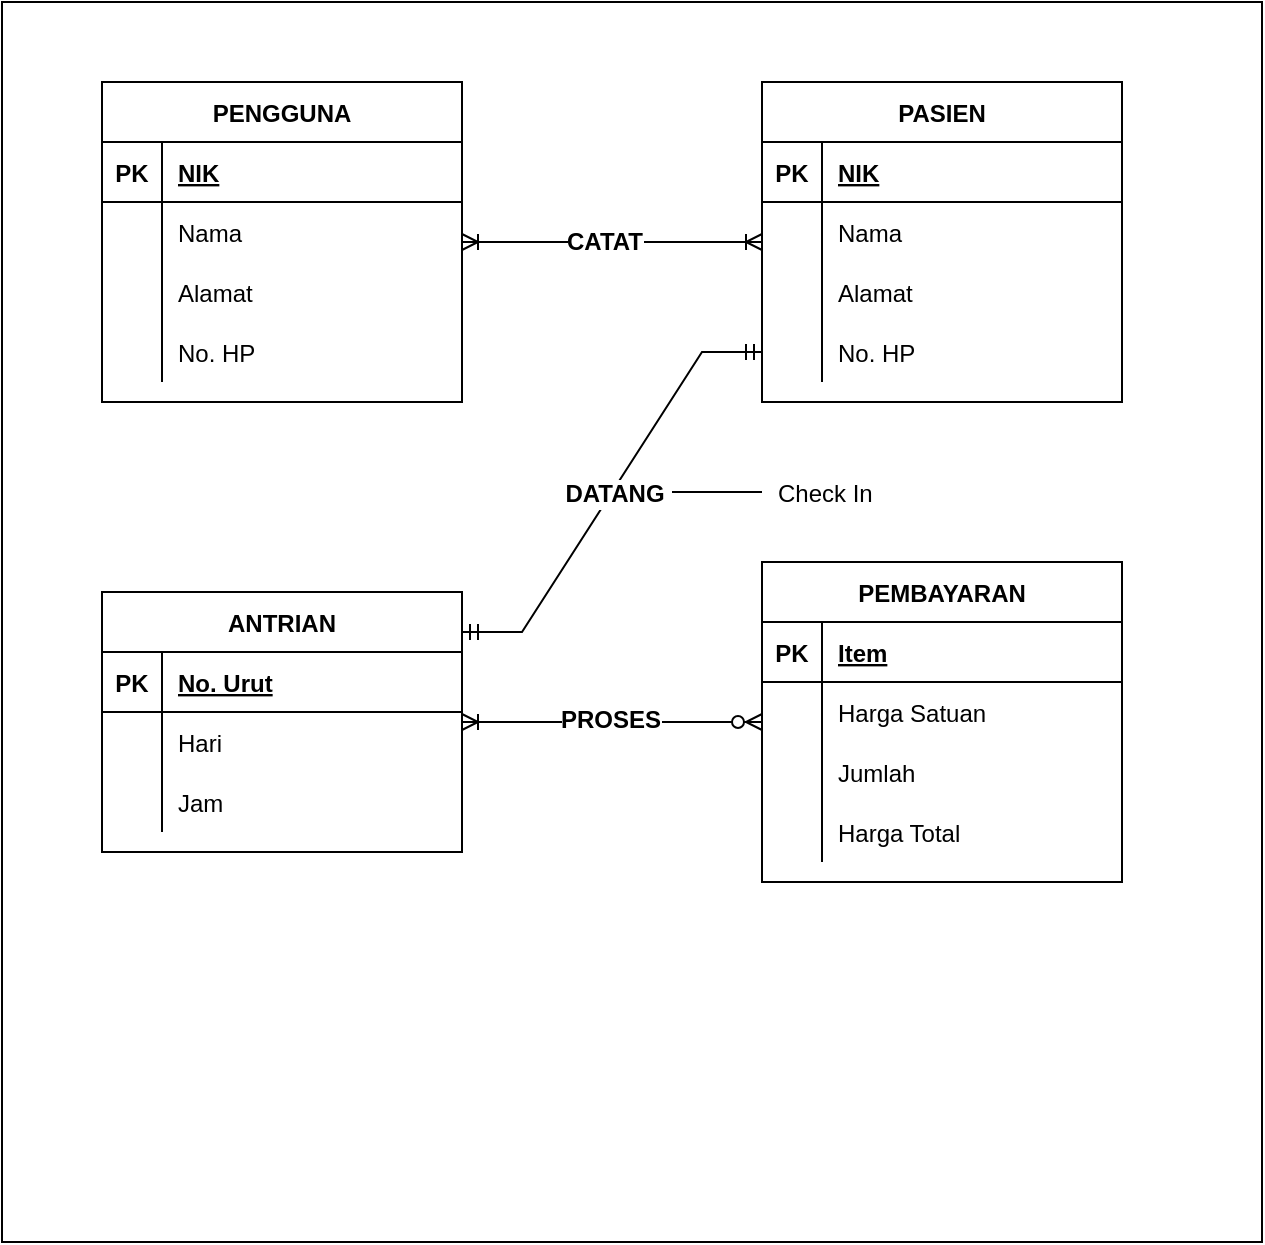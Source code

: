 <mxfile version="17.0.0" type="github"><diagram id="R2lEEEUBdFMjLlhIrx00" name="Page-1"><mxGraphModel dx="949" dy="452" grid="1" gridSize="10" guides="1" tooltips="1" connect="1" arrows="1" fold="1" page="1" pageScale="1" pageWidth="850" pageHeight="1100" math="0" shadow="0" extFonts="Permanent Marker^https://fonts.googleapis.com/css?family=Permanent+Marker"><root><mxCell id="0"/><mxCell id="1" parent="0"/><mxCell id="XrKc1AkAqgyJ-W4yPS0c-102" value="" style="rounded=0;whiteSpace=wrap;html=1;fontSize=12;" vertex="1" parent="1"><mxGeometry x="90" y="120" width="630" height="620" as="geometry"/></mxCell><mxCell id="XrKc1AkAqgyJ-W4yPS0c-9" value="PENGGUNA" style="shape=table;startSize=30;container=1;collapsible=1;childLayout=tableLayout;fixedRows=1;rowLines=0;fontStyle=1;align=center;resizeLast=1;" vertex="1" parent="1"><mxGeometry x="140" y="160" width="180" height="160" as="geometry"/></mxCell><mxCell id="XrKc1AkAqgyJ-W4yPS0c-10" value="" style="shape=tableRow;horizontal=0;startSize=0;swimlaneHead=0;swimlaneBody=0;fillColor=none;collapsible=0;dropTarget=0;points=[[0,0.5],[1,0.5]];portConstraint=eastwest;top=0;left=0;right=0;bottom=1;" vertex="1" parent="XrKc1AkAqgyJ-W4yPS0c-9"><mxGeometry y="30" width="180" height="30" as="geometry"/></mxCell><mxCell id="XrKc1AkAqgyJ-W4yPS0c-11" value="PK" style="shape=partialRectangle;connectable=0;fillColor=none;top=0;left=0;bottom=0;right=0;fontStyle=1;overflow=hidden;" vertex="1" parent="XrKc1AkAqgyJ-W4yPS0c-10"><mxGeometry width="30" height="30" as="geometry"><mxRectangle width="30" height="30" as="alternateBounds"/></mxGeometry></mxCell><mxCell id="XrKc1AkAqgyJ-W4yPS0c-12" value="NIK" style="shape=partialRectangle;connectable=0;fillColor=none;top=0;left=0;bottom=0;right=0;align=left;spacingLeft=6;fontStyle=5;overflow=hidden;" vertex="1" parent="XrKc1AkAqgyJ-W4yPS0c-10"><mxGeometry x="30" width="150" height="30" as="geometry"><mxRectangle width="150" height="30" as="alternateBounds"/></mxGeometry></mxCell><mxCell id="XrKc1AkAqgyJ-W4yPS0c-13" value="" style="shape=tableRow;horizontal=0;startSize=0;swimlaneHead=0;swimlaneBody=0;fillColor=none;collapsible=0;dropTarget=0;points=[[0,0.5],[1,0.5]];portConstraint=eastwest;top=0;left=0;right=0;bottom=0;" vertex="1" parent="XrKc1AkAqgyJ-W4yPS0c-9"><mxGeometry y="60" width="180" height="30" as="geometry"/></mxCell><mxCell id="XrKc1AkAqgyJ-W4yPS0c-14" value="" style="shape=partialRectangle;connectable=0;fillColor=none;top=0;left=0;bottom=0;right=0;editable=1;overflow=hidden;" vertex="1" parent="XrKc1AkAqgyJ-W4yPS0c-13"><mxGeometry width="30" height="30" as="geometry"><mxRectangle width="30" height="30" as="alternateBounds"/></mxGeometry></mxCell><mxCell id="XrKc1AkAqgyJ-W4yPS0c-15" value="Nama" style="shape=partialRectangle;connectable=0;fillColor=none;top=0;left=0;bottom=0;right=0;align=left;spacingLeft=6;overflow=hidden;" vertex="1" parent="XrKc1AkAqgyJ-W4yPS0c-13"><mxGeometry x="30" width="150" height="30" as="geometry"><mxRectangle width="150" height="30" as="alternateBounds"/></mxGeometry></mxCell><mxCell id="XrKc1AkAqgyJ-W4yPS0c-16" value="" style="shape=tableRow;horizontal=0;startSize=0;swimlaneHead=0;swimlaneBody=0;fillColor=none;collapsible=0;dropTarget=0;points=[[0,0.5],[1,0.5]];portConstraint=eastwest;top=0;left=0;right=0;bottom=0;" vertex="1" parent="XrKc1AkAqgyJ-W4yPS0c-9"><mxGeometry y="90" width="180" height="30" as="geometry"/></mxCell><mxCell id="XrKc1AkAqgyJ-W4yPS0c-17" value="" style="shape=partialRectangle;connectable=0;fillColor=none;top=0;left=0;bottom=0;right=0;editable=1;overflow=hidden;" vertex="1" parent="XrKc1AkAqgyJ-W4yPS0c-16"><mxGeometry width="30" height="30" as="geometry"><mxRectangle width="30" height="30" as="alternateBounds"/></mxGeometry></mxCell><mxCell id="XrKc1AkAqgyJ-W4yPS0c-18" value="Alamat" style="shape=partialRectangle;connectable=0;fillColor=none;top=0;left=0;bottom=0;right=0;align=left;spacingLeft=6;overflow=hidden;" vertex="1" parent="XrKc1AkAqgyJ-W4yPS0c-16"><mxGeometry x="30" width="150" height="30" as="geometry"><mxRectangle width="150" height="30" as="alternateBounds"/></mxGeometry></mxCell><mxCell id="XrKc1AkAqgyJ-W4yPS0c-19" value="" style="shape=tableRow;horizontal=0;startSize=0;swimlaneHead=0;swimlaneBody=0;fillColor=none;collapsible=0;dropTarget=0;points=[[0,0.5],[1,0.5]];portConstraint=eastwest;top=0;left=0;right=0;bottom=0;" vertex="1" parent="XrKc1AkAqgyJ-W4yPS0c-9"><mxGeometry y="120" width="180" height="30" as="geometry"/></mxCell><mxCell id="XrKc1AkAqgyJ-W4yPS0c-20" value="" style="shape=partialRectangle;connectable=0;fillColor=none;top=0;left=0;bottom=0;right=0;editable=1;overflow=hidden;" vertex="1" parent="XrKc1AkAqgyJ-W4yPS0c-19"><mxGeometry width="30" height="30" as="geometry"><mxRectangle width="30" height="30" as="alternateBounds"/></mxGeometry></mxCell><mxCell id="XrKc1AkAqgyJ-W4yPS0c-21" value="No. HP" style="shape=partialRectangle;connectable=0;fillColor=none;top=0;left=0;bottom=0;right=0;align=left;spacingLeft=6;overflow=hidden;" vertex="1" parent="XrKc1AkAqgyJ-W4yPS0c-19"><mxGeometry x="30" width="150" height="30" as="geometry"><mxRectangle width="150" height="30" as="alternateBounds"/></mxGeometry></mxCell><mxCell id="XrKc1AkAqgyJ-W4yPS0c-22" value="PASIEN" style="shape=table;startSize=30;container=1;collapsible=1;childLayout=tableLayout;fixedRows=1;rowLines=0;fontStyle=1;align=center;resizeLast=1;" vertex="1" parent="1"><mxGeometry x="470" y="160" width="180" height="160" as="geometry"/></mxCell><mxCell id="XrKc1AkAqgyJ-W4yPS0c-23" value="" style="shape=tableRow;horizontal=0;startSize=0;swimlaneHead=0;swimlaneBody=0;fillColor=none;collapsible=0;dropTarget=0;points=[[0,0.5],[1,0.5]];portConstraint=eastwest;top=0;left=0;right=0;bottom=1;" vertex="1" parent="XrKc1AkAqgyJ-W4yPS0c-22"><mxGeometry y="30" width="180" height="30" as="geometry"/></mxCell><mxCell id="XrKc1AkAqgyJ-W4yPS0c-24" value="PK" style="shape=partialRectangle;connectable=0;fillColor=none;top=0;left=0;bottom=0;right=0;fontStyle=1;overflow=hidden;" vertex="1" parent="XrKc1AkAqgyJ-W4yPS0c-23"><mxGeometry width="30" height="30" as="geometry"><mxRectangle width="30" height="30" as="alternateBounds"/></mxGeometry></mxCell><mxCell id="XrKc1AkAqgyJ-W4yPS0c-25" value="NIK" style="shape=partialRectangle;connectable=0;fillColor=none;top=0;left=0;bottom=0;right=0;align=left;spacingLeft=6;fontStyle=5;overflow=hidden;" vertex="1" parent="XrKc1AkAqgyJ-W4yPS0c-23"><mxGeometry x="30" width="150" height="30" as="geometry"><mxRectangle width="150" height="30" as="alternateBounds"/></mxGeometry></mxCell><mxCell id="XrKc1AkAqgyJ-W4yPS0c-26" value="" style="shape=tableRow;horizontal=0;startSize=0;swimlaneHead=0;swimlaneBody=0;fillColor=none;collapsible=0;dropTarget=0;points=[[0,0.5],[1,0.5]];portConstraint=eastwest;top=0;left=0;right=0;bottom=0;" vertex="1" parent="XrKc1AkAqgyJ-W4yPS0c-22"><mxGeometry y="60" width="180" height="30" as="geometry"/></mxCell><mxCell id="XrKc1AkAqgyJ-W4yPS0c-27" value="" style="shape=partialRectangle;connectable=0;fillColor=none;top=0;left=0;bottom=0;right=0;editable=1;overflow=hidden;" vertex="1" parent="XrKc1AkAqgyJ-W4yPS0c-26"><mxGeometry width="30" height="30" as="geometry"><mxRectangle width="30" height="30" as="alternateBounds"/></mxGeometry></mxCell><mxCell id="XrKc1AkAqgyJ-W4yPS0c-28" value="Nama" style="shape=partialRectangle;connectable=0;fillColor=none;top=0;left=0;bottom=0;right=0;align=left;spacingLeft=6;overflow=hidden;" vertex="1" parent="XrKc1AkAqgyJ-W4yPS0c-26"><mxGeometry x="30" width="150" height="30" as="geometry"><mxRectangle width="150" height="30" as="alternateBounds"/></mxGeometry></mxCell><mxCell id="XrKc1AkAqgyJ-W4yPS0c-29" value="" style="shape=tableRow;horizontal=0;startSize=0;swimlaneHead=0;swimlaneBody=0;fillColor=none;collapsible=0;dropTarget=0;points=[[0,0.5],[1,0.5]];portConstraint=eastwest;top=0;left=0;right=0;bottom=0;" vertex="1" parent="XrKc1AkAqgyJ-W4yPS0c-22"><mxGeometry y="90" width="180" height="30" as="geometry"/></mxCell><mxCell id="XrKc1AkAqgyJ-W4yPS0c-30" value="" style="shape=partialRectangle;connectable=0;fillColor=none;top=0;left=0;bottom=0;right=0;editable=1;overflow=hidden;" vertex="1" parent="XrKc1AkAqgyJ-W4yPS0c-29"><mxGeometry width="30" height="30" as="geometry"><mxRectangle width="30" height="30" as="alternateBounds"/></mxGeometry></mxCell><mxCell id="XrKc1AkAqgyJ-W4yPS0c-31" value="Alamat" style="shape=partialRectangle;connectable=0;fillColor=none;top=0;left=0;bottom=0;right=0;align=left;spacingLeft=6;overflow=hidden;" vertex="1" parent="XrKc1AkAqgyJ-W4yPS0c-29"><mxGeometry x="30" width="150" height="30" as="geometry"><mxRectangle width="150" height="30" as="alternateBounds"/></mxGeometry></mxCell><mxCell id="XrKc1AkAqgyJ-W4yPS0c-32" value="" style="shape=tableRow;horizontal=0;startSize=0;swimlaneHead=0;swimlaneBody=0;fillColor=none;collapsible=0;dropTarget=0;points=[[0,0.5],[1,0.5]];portConstraint=eastwest;top=0;left=0;right=0;bottom=0;" vertex="1" parent="XrKc1AkAqgyJ-W4yPS0c-22"><mxGeometry y="120" width="180" height="30" as="geometry"/></mxCell><mxCell id="XrKc1AkAqgyJ-W4yPS0c-33" value="" style="shape=partialRectangle;connectable=0;fillColor=none;top=0;left=0;bottom=0;right=0;editable=1;overflow=hidden;" vertex="1" parent="XrKc1AkAqgyJ-W4yPS0c-32"><mxGeometry width="30" height="30" as="geometry"><mxRectangle width="30" height="30" as="alternateBounds"/></mxGeometry></mxCell><mxCell id="XrKc1AkAqgyJ-W4yPS0c-34" value="No. HP" style="shape=partialRectangle;connectable=0;fillColor=none;top=0;left=0;bottom=0;right=0;align=left;spacingLeft=6;overflow=hidden;" vertex="1" parent="XrKc1AkAqgyJ-W4yPS0c-32"><mxGeometry x="30" width="150" height="30" as="geometry"><mxRectangle width="150" height="30" as="alternateBounds"/></mxGeometry></mxCell><mxCell id="XrKc1AkAqgyJ-W4yPS0c-35" value="ANTRIAN" style="shape=table;startSize=30;container=1;collapsible=1;childLayout=tableLayout;fixedRows=1;rowLines=0;fontStyle=1;align=center;resizeLast=1;" vertex="1" parent="1"><mxGeometry x="140" y="415" width="180" height="130" as="geometry"/></mxCell><mxCell id="XrKc1AkAqgyJ-W4yPS0c-36" value="" style="shape=tableRow;horizontal=0;startSize=0;swimlaneHead=0;swimlaneBody=0;fillColor=none;collapsible=0;dropTarget=0;points=[[0,0.5],[1,0.5]];portConstraint=eastwest;top=0;left=0;right=0;bottom=1;" vertex="1" parent="XrKc1AkAqgyJ-W4yPS0c-35"><mxGeometry y="30" width="180" height="30" as="geometry"/></mxCell><mxCell id="XrKc1AkAqgyJ-W4yPS0c-37" value="PK" style="shape=partialRectangle;connectable=0;fillColor=none;top=0;left=0;bottom=0;right=0;fontStyle=1;overflow=hidden;" vertex="1" parent="XrKc1AkAqgyJ-W4yPS0c-36"><mxGeometry width="30" height="30" as="geometry"><mxRectangle width="30" height="30" as="alternateBounds"/></mxGeometry></mxCell><mxCell id="XrKc1AkAqgyJ-W4yPS0c-38" value="No. Urut" style="shape=partialRectangle;connectable=0;fillColor=none;top=0;left=0;bottom=0;right=0;align=left;spacingLeft=6;fontStyle=5;overflow=hidden;" vertex="1" parent="XrKc1AkAqgyJ-W4yPS0c-36"><mxGeometry x="30" width="150" height="30" as="geometry"><mxRectangle width="150" height="30" as="alternateBounds"/></mxGeometry></mxCell><mxCell id="XrKc1AkAqgyJ-W4yPS0c-39" value="" style="shape=tableRow;horizontal=0;startSize=0;swimlaneHead=0;swimlaneBody=0;fillColor=none;collapsible=0;dropTarget=0;points=[[0,0.5],[1,0.5]];portConstraint=eastwest;top=0;left=0;right=0;bottom=0;" vertex="1" parent="XrKc1AkAqgyJ-W4yPS0c-35"><mxGeometry y="60" width="180" height="30" as="geometry"/></mxCell><mxCell id="XrKc1AkAqgyJ-W4yPS0c-40" value="" style="shape=partialRectangle;connectable=0;fillColor=none;top=0;left=0;bottom=0;right=0;editable=1;overflow=hidden;" vertex="1" parent="XrKc1AkAqgyJ-W4yPS0c-39"><mxGeometry width="30" height="30" as="geometry"><mxRectangle width="30" height="30" as="alternateBounds"/></mxGeometry></mxCell><mxCell id="XrKc1AkAqgyJ-W4yPS0c-41" value="Hari" style="shape=partialRectangle;connectable=0;fillColor=none;top=0;left=0;bottom=0;right=0;align=left;spacingLeft=6;overflow=hidden;" vertex="1" parent="XrKc1AkAqgyJ-W4yPS0c-39"><mxGeometry x="30" width="150" height="30" as="geometry"><mxRectangle width="150" height="30" as="alternateBounds"/></mxGeometry></mxCell><mxCell id="XrKc1AkAqgyJ-W4yPS0c-42" value="" style="shape=tableRow;horizontal=0;startSize=0;swimlaneHead=0;swimlaneBody=0;fillColor=none;collapsible=0;dropTarget=0;points=[[0,0.5],[1,0.5]];portConstraint=eastwest;top=0;left=0;right=0;bottom=0;" vertex="1" parent="XrKc1AkAqgyJ-W4yPS0c-35"><mxGeometry y="90" width="180" height="30" as="geometry"/></mxCell><mxCell id="XrKc1AkAqgyJ-W4yPS0c-43" value="" style="shape=partialRectangle;connectable=0;fillColor=none;top=0;left=0;bottom=0;right=0;editable=1;overflow=hidden;" vertex="1" parent="XrKc1AkAqgyJ-W4yPS0c-42"><mxGeometry width="30" height="30" as="geometry"><mxRectangle width="30" height="30" as="alternateBounds"/></mxGeometry></mxCell><mxCell id="XrKc1AkAqgyJ-W4yPS0c-44" value="Jam" style="shape=partialRectangle;connectable=0;fillColor=none;top=0;left=0;bottom=0;right=0;align=left;spacingLeft=6;overflow=hidden;" vertex="1" parent="XrKc1AkAqgyJ-W4yPS0c-42"><mxGeometry x="30" width="150" height="30" as="geometry"><mxRectangle width="150" height="30" as="alternateBounds"/></mxGeometry></mxCell><mxCell id="XrKc1AkAqgyJ-W4yPS0c-58" value="PEMBAYARAN" style="shape=table;startSize=30;container=1;collapsible=1;childLayout=tableLayout;fixedRows=1;rowLines=0;fontStyle=1;align=center;resizeLast=1;" vertex="1" parent="1"><mxGeometry x="470" y="400" width="180" height="160" as="geometry"/></mxCell><mxCell id="XrKc1AkAqgyJ-W4yPS0c-59" value="" style="shape=tableRow;horizontal=0;startSize=0;swimlaneHead=0;swimlaneBody=0;fillColor=none;collapsible=0;dropTarget=0;points=[[0,0.5],[1,0.5]];portConstraint=eastwest;top=0;left=0;right=0;bottom=1;" vertex="1" parent="XrKc1AkAqgyJ-W4yPS0c-58"><mxGeometry y="30" width="180" height="30" as="geometry"/></mxCell><mxCell id="XrKc1AkAqgyJ-W4yPS0c-60" value="PK" style="shape=partialRectangle;connectable=0;fillColor=none;top=0;left=0;bottom=0;right=0;fontStyle=1;overflow=hidden;" vertex="1" parent="XrKc1AkAqgyJ-W4yPS0c-59"><mxGeometry width="30" height="30" as="geometry"><mxRectangle width="30" height="30" as="alternateBounds"/></mxGeometry></mxCell><mxCell id="XrKc1AkAqgyJ-W4yPS0c-61" value="Item" style="shape=partialRectangle;connectable=0;fillColor=none;top=0;left=0;bottom=0;right=0;align=left;spacingLeft=6;fontStyle=5;overflow=hidden;" vertex="1" parent="XrKc1AkAqgyJ-W4yPS0c-59"><mxGeometry x="30" width="150" height="30" as="geometry"><mxRectangle width="150" height="30" as="alternateBounds"/></mxGeometry></mxCell><mxCell id="XrKc1AkAqgyJ-W4yPS0c-62" value="" style="shape=tableRow;horizontal=0;startSize=0;swimlaneHead=0;swimlaneBody=0;fillColor=none;collapsible=0;dropTarget=0;points=[[0,0.5],[1,0.5]];portConstraint=eastwest;top=0;left=0;right=0;bottom=0;" vertex="1" parent="XrKc1AkAqgyJ-W4yPS0c-58"><mxGeometry y="60" width="180" height="30" as="geometry"/></mxCell><mxCell id="XrKc1AkAqgyJ-W4yPS0c-63" value="" style="shape=partialRectangle;connectable=0;fillColor=none;top=0;left=0;bottom=0;right=0;editable=1;overflow=hidden;" vertex="1" parent="XrKc1AkAqgyJ-W4yPS0c-62"><mxGeometry width="30" height="30" as="geometry"><mxRectangle width="30" height="30" as="alternateBounds"/></mxGeometry></mxCell><mxCell id="XrKc1AkAqgyJ-W4yPS0c-64" value="Harga Satuan" style="shape=partialRectangle;connectable=0;fillColor=none;top=0;left=0;bottom=0;right=0;align=left;spacingLeft=6;overflow=hidden;" vertex="1" parent="XrKc1AkAqgyJ-W4yPS0c-62"><mxGeometry x="30" width="150" height="30" as="geometry"><mxRectangle width="150" height="30" as="alternateBounds"/></mxGeometry></mxCell><mxCell id="XrKc1AkAqgyJ-W4yPS0c-65" value="" style="shape=tableRow;horizontal=0;startSize=0;swimlaneHead=0;swimlaneBody=0;fillColor=none;collapsible=0;dropTarget=0;points=[[0,0.5],[1,0.5]];portConstraint=eastwest;top=0;left=0;right=0;bottom=0;" vertex="1" parent="XrKc1AkAqgyJ-W4yPS0c-58"><mxGeometry y="90" width="180" height="30" as="geometry"/></mxCell><mxCell id="XrKc1AkAqgyJ-W4yPS0c-66" value="" style="shape=partialRectangle;connectable=0;fillColor=none;top=0;left=0;bottom=0;right=0;editable=1;overflow=hidden;" vertex="1" parent="XrKc1AkAqgyJ-W4yPS0c-65"><mxGeometry width="30" height="30" as="geometry"><mxRectangle width="30" height="30" as="alternateBounds"/></mxGeometry></mxCell><mxCell id="XrKc1AkAqgyJ-W4yPS0c-67" value="Jumlah" style="shape=partialRectangle;connectable=0;fillColor=none;top=0;left=0;bottom=0;right=0;align=left;spacingLeft=6;overflow=hidden;" vertex="1" parent="XrKc1AkAqgyJ-W4yPS0c-65"><mxGeometry x="30" width="150" height="30" as="geometry"><mxRectangle width="150" height="30" as="alternateBounds"/></mxGeometry></mxCell><mxCell id="XrKc1AkAqgyJ-W4yPS0c-68" value="" style="shape=tableRow;horizontal=0;startSize=0;swimlaneHead=0;swimlaneBody=0;fillColor=none;collapsible=0;dropTarget=0;points=[[0,0.5],[1,0.5]];portConstraint=eastwest;top=0;left=0;right=0;bottom=0;" vertex="1" parent="XrKc1AkAqgyJ-W4yPS0c-58"><mxGeometry y="120" width="180" height="30" as="geometry"/></mxCell><mxCell id="XrKc1AkAqgyJ-W4yPS0c-69" value="" style="shape=partialRectangle;connectable=0;fillColor=none;top=0;left=0;bottom=0;right=0;editable=1;overflow=hidden;" vertex="1" parent="XrKc1AkAqgyJ-W4yPS0c-68"><mxGeometry width="30" height="30" as="geometry"><mxRectangle width="30" height="30" as="alternateBounds"/></mxGeometry></mxCell><mxCell id="XrKc1AkAqgyJ-W4yPS0c-70" value="Harga Total" style="shape=partialRectangle;connectable=0;fillColor=none;top=0;left=0;bottom=0;right=0;align=left;spacingLeft=6;overflow=hidden;" vertex="1" parent="XrKc1AkAqgyJ-W4yPS0c-68"><mxGeometry x="30" width="150" height="30" as="geometry"><mxRectangle width="150" height="30" as="alternateBounds"/></mxGeometry></mxCell><mxCell id="XrKc1AkAqgyJ-W4yPS0c-73" value="" style="edgeStyle=entityRelationEdgeStyle;fontSize=12;html=1;endArrow=ERoneToMany;startArrow=ERoneToMany;rounded=0;" edge="1" parent="1" source="XrKc1AkAqgyJ-W4yPS0c-9" target="XrKc1AkAqgyJ-W4yPS0c-22"><mxGeometry width="100" height="100" relative="1" as="geometry"><mxPoint x="480" y="380" as="sourcePoint"/><mxPoint x="580" y="280" as="targetPoint"/></mxGeometry></mxCell><mxCell id="XrKc1AkAqgyJ-W4yPS0c-74" value="&lt;b&gt;&lt;font style=&quot;font-size: 12px&quot;&gt;CATAT&lt;/font&gt;&lt;/b&gt;" style="edgeLabel;html=1;align=center;verticalAlign=middle;resizable=0;points=[];" vertex="1" connectable="0" parent="XrKc1AkAqgyJ-W4yPS0c-73"><mxGeometry x="0.083" y="-3" relative="1" as="geometry"><mxPoint x="-10" y="-3" as="offset"/></mxGeometry></mxCell><mxCell id="XrKc1AkAqgyJ-W4yPS0c-75" value="" style="edgeStyle=entityRelationEdgeStyle;fontSize=12;html=1;endArrow=ERmandOne;startArrow=ERmandOne;rounded=0;exitX=1;exitY=0.154;exitDx=0;exitDy=0;exitPerimeter=0;" edge="1" parent="1" source="XrKc1AkAqgyJ-W4yPS0c-35" target="XrKc1AkAqgyJ-W4yPS0c-32"><mxGeometry width="100" height="100" relative="1" as="geometry"><mxPoint x="480" y="370" as="sourcePoint"/><mxPoint x="580" y="270" as="targetPoint"/></mxGeometry></mxCell><mxCell id="XrKc1AkAqgyJ-W4yPS0c-76" value="&lt;b&gt;DATANG&lt;/b&gt;" style="edgeLabel;html=1;align=center;verticalAlign=middle;resizable=0;points=[];fontSize=12;" vertex="1" connectable="0" parent="XrKc1AkAqgyJ-W4yPS0c-75"><mxGeometry x="-0.014" y="2" relative="1" as="geometry"><mxPoint x="3" as="offset"/></mxGeometry></mxCell><mxCell id="XrKc1AkAqgyJ-W4yPS0c-87" value="" style="edgeStyle=entityRelationEdgeStyle;fontSize=12;html=1;endArrow=ERoneToMany;startArrow=ERzeroToMany;rounded=0;" edge="1" parent="1" source="XrKc1AkAqgyJ-W4yPS0c-58" target="XrKc1AkAqgyJ-W4yPS0c-35"><mxGeometry width="100" height="100" relative="1" as="geometry"><mxPoint x="360" y="530" as="sourcePoint"/><mxPoint x="460" y="430" as="targetPoint"/></mxGeometry></mxCell><mxCell id="XrKc1AkAqgyJ-W4yPS0c-88" value="&lt;b&gt;PROSES&lt;/b&gt;" style="edgeLabel;html=1;align=center;verticalAlign=middle;resizable=0;points=[];fontSize=12;" vertex="1" connectable="0" parent="XrKc1AkAqgyJ-W4yPS0c-87"><mxGeometry x="0.022" y="-3" relative="1" as="geometry"><mxPoint y="2" as="offset"/></mxGeometry></mxCell><mxCell id="XrKc1AkAqgyJ-W4yPS0c-97" value="" style="endArrow=none;html=1;rounded=0;fontSize=12;" edge="1" parent="1"><mxGeometry relative="1" as="geometry"><mxPoint x="425" y="365" as="sourcePoint"/><mxPoint x="470" y="365" as="targetPoint"/></mxGeometry></mxCell><mxCell id="XrKc1AkAqgyJ-W4yPS0c-98" value="" style="shape=table;startSize=0;container=1;collapsible=1;childLayout=tableLayout;fixedRows=1;rowLines=0;fontStyle=0;align=center;resizeLast=1;strokeColor=none;fillColor=none;collapsible=0;fontSize=12;" vertex="1" parent="1"><mxGeometry x="440" y="350" width="180" height="30" as="geometry"/></mxCell><mxCell id="XrKc1AkAqgyJ-W4yPS0c-99" value="" style="shape=tableRow;horizontal=0;startSize=0;swimlaneHead=0;swimlaneBody=0;fillColor=none;collapsible=0;dropTarget=0;points=[[0,0.5],[1,0.5]];portConstraint=eastwest;top=0;left=0;right=0;bottom=0;fontSize=12;" vertex="1" parent="XrKc1AkAqgyJ-W4yPS0c-98"><mxGeometry width="180" height="30" as="geometry"/></mxCell><mxCell id="XrKc1AkAqgyJ-W4yPS0c-100" value="" style="shape=partialRectangle;connectable=0;fillColor=none;top=0;left=0;bottom=0;right=0;editable=1;overflow=hidden;fontSize=12;" vertex="1" parent="XrKc1AkAqgyJ-W4yPS0c-99"><mxGeometry width="30" height="30" as="geometry"><mxRectangle width="30" height="30" as="alternateBounds"/></mxGeometry></mxCell><mxCell id="XrKc1AkAqgyJ-W4yPS0c-101" value="Check In" style="shape=partialRectangle;connectable=0;fillColor=none;top=0;left=0;bottom=0;right=0;align=left;spacingLeft=6;overflow=hidden;fontSize=12;" vertex="1" parent="XrKc1AkAqgyJ-W4yPS0c-99"><mxGeometry x="30" width="150" height="30" as="geometry"><mxRectangle width="150" height="30" as="alternateBounds"/></mxGeometry></mxCell></root></mxGraphModel></diagram></mxfile>